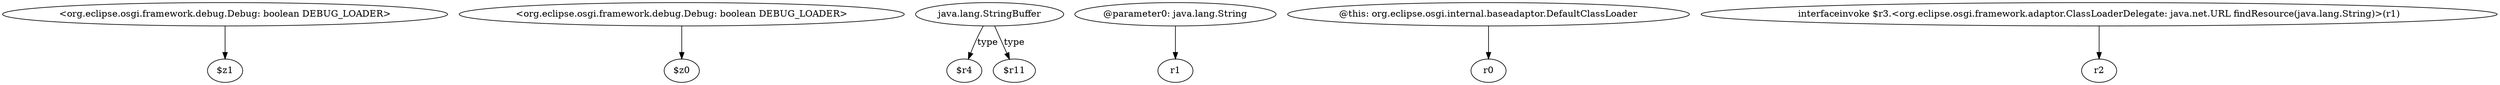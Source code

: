 digraph g {
0[label="<org.eclipse.osgi.framework.debug.Debug: boolean DEBUG_LOADER>"]
1[label="$z1"]
0->1[label=""]
2[label="<org.eclipse.osgi.framework.debug.Debug: boolean DEBUG_LOADER>"]
3[label="$z0"]
2->3[label=""]
4[label="java.lang.StringBuffer"]
5[label="$r4"]
4->5[label="type"]
6[label="@parameter0: java.lang.String"]
7[label="r1"]
6->7[label=""]
8[label="$r11"]
4->8[label="type"]
9[label="@this: org.eclipse.osgi.internal.baseadaptor.DefaultClassLoader"]
10[label="r0"]
9->10[label=""]
11[label="interfaceinvoke $r3.<org.eclipse.osgi.framework.adaptor.ClassLoaderDelegate: java.net.URL findResource(java.lang.String)>(r1)"]
12[label="r2"]
11->12[label=""]
}